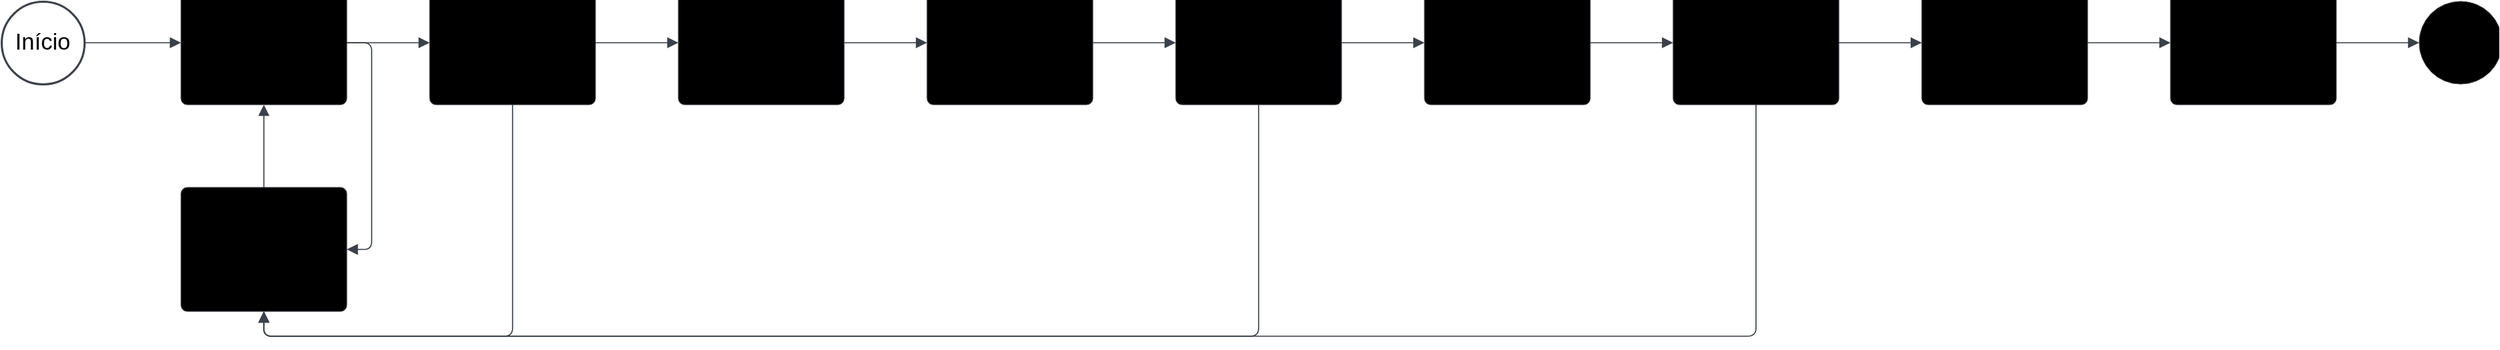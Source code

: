 <mxfile version="28.2.5">
  <diagram name="Página-1" id="plLOUN3M6H8fUQBdUBBy">
    <mxGraphModel dx="2043" dy="1050" grid="1" gridSize="10" guides="1" tooltips="1" connect="1" arrows="1" fold="1" page="1" pageScale="1" pageWidth="1169" pageHeight="827" math="0" shadow="0">
      <root>
        <mxCell id="0" />
        <mxCell id="1" parent="0" />
        <mxCell id="EY71eygcpZmccbt1ihIs-6" value="Início" style="html=1;overflow=block;blockSpacing=1;whiteSpace=wrap;ellipse;fontSize=16.7;fontColor=default;spacing=3.8;strokeColor=light-dark(#3A414A,#FFFFFF);strokeOpacity=100;fillOpacity=100;rounded=1;absoluteArcSize=1;arcSize=9;fillColor=#ffffff;strokeWidth=1.5;lucidId=~K.TMLgR4tnf;labelBorderColor=none;" vertex="1" parent="1">
          <mxGeometry x="30" y="75" width="60" height="60" as="geometry" />
        </mxCell>
        <mxCell id="EY71eygcpZmccbt1ihIs-7" value="Verificação" style="html=1;overflow=block;blockSpacing=1;whiteSpace=wrap;fontSize=16.7;spacing=9;strokeColor=light-dark(#3A414A,#FFFFFF);rounded=1;absoluteArcSize=1;arcSize=9;fillColor=#unset;strokeWidth=NaN;lucidId=lL.TjXbz1W_f;labelBorderColor=none;" vertex="1" parent="1">
          <mxGeometry x="160" y="60" width="120" height="90" as="geometry" />
        </mxCell>
        <mxCell id="EY71eygcpZmccbt1ihIs-8" value="" style="html=1;jettySize=18;whiteSpace=wrap;fontSize=13;strokeColor=light-dark(#3A414A,#FFFFFF);strokeOpacity=100;strokeWidth=0.8;rounded=1;arcSize=12;edgeStyle=orthogonalEdgeStyle;startArrow=none;endArrow=block;endFill=1;exitX=1;exitY=0.5;exitPerimeter=0;entryX=0;entryY=0.5;entryPerimeter=0;lucidId=EL.ToyzwOHqY;labelBorderColor=none;" edge="1" parent="1" source="EY71eygcpZmccbt1ihIs-6" target="EY71eygcpZmccbt1ihIs-7">
          <mxGeometry width="100" height="100" relative="1" as="geometry">
            <Array as="points" />
          </mxGeometry>
        </mxCell>
        <mxCell id="EY71eygcpZmccbt1ihIs-9" value="Revisão" style="html=1;overflow=block;blockSpacing=1;whiteSpace=wrap;fontSize=16.7;spacing=9;strokeColor=light-dark(#3A414A,#FFFFFF);rounded=1;absoluteArcSize=1;arcSize=9;fillColor=#unset;strokeWidth=NaN;lucidId=YL.TOTxe-Rbw;labelBorderColor=none;" vertex="1" parent="1">
          <mxGeometry x="160" y="210" width="120" height="90" as="geometry" />
        </mxCell>
        <mxCell id="EY71eygcpZmccbt1ihIs-10" value="" style="html=1;jettySize=18;whiteSpace=wrap;fontSize=13;strokeColor=light-dark(#3A414A,#FFFFFF);strokeOpacity=100;strokeWidth=0.8;rounded=1;arcSize=12;edgeStyle=orthogonalEdgeStyle;startArrow=none;endArrow=block;endFill=1;exitX=0.5;exitY=0;exitPerimeter=0;entryX=0.5;entryY=1;entryPerimeter=0;lucidId=6L.TPgVfAIPn;labelBorderColor=none;" edge="1" parent="1" source="EY71eygcpZmccbt1ihIs-9" target="EY71eygcpZmccbt1ihIs-7">
          <mxGeometry width="100" height="100" relative="1" as="geometry">
            <Array as="points" />
          </mxGeometry>
        </mxCell>
        <mxCell id="EY71eygcpZmccbt1ihIs-11" value="" style="html=1;jettySize=18;whiteSpace=wrap;fontSize=13;strokeColor=light-dark(#3A414A,#FFFFFF);strokeOpacity=100;strokeWidth=0.8;rounded=1;arcSize=12;edgeStyle=orthogonalEdgeStyle;startArrow=none;endArrow=block;endFill=1;exitX=1;exitY=0.5;exitPerimeter=0;entryX=0;entryY=0.5;entryPerimeter=0;lucidId=eM.TLTPXf5lN;labelBorderColor=none;" edge="1" parent="1" source="EY71eygcpZmccbt1ihIs-7" target="EY71eygcpZmccbt1ihIs-12">
          <mxGeometry width="100" height="100" relative="1" as="geometry">
            <Array as="points" />
          </mxGeometry>
        </mxCell>
        <mxCell id="EY71eygcpZmccbt1ihIs-12" value="Aprovação" style="html=1;overflow=block;blockSpacing=1;whiteSpace=wrap;fontSize=16.7;spacing=9;strokeColor=light-dark(#3A414A,#FFFFFF);rounded=1;absoluteArcSize=1;arcSize=9;fillColor=#unset;strokeWidth=NaN;lucidId=eM.TsLl.JaO.;labelBorderColor=none;" vertex="1" parent="1">
          <mxGeometry x="340" y="60" width="120" height="90" as="geometry" />
        </mxCell>
        <mxCell id="EY71eygcpZmccbt1ihIs-13" value="" style="html=1;jettySize=18;whiteSpace=wrap;fontSize=13;strokeColor=light-dark(#3A414A,#FFFFFF);strokeOpacity=100;strokeWidth=0.8;rounded=1;arcSize=12;edgeStyle=orthogonalEdgeStyle;startArrow=none;endArrow=block;endFill=1;exitX=1;exitY=0.5;exitPerimeter=0;entryX=1;entryY=0.5;entryPerimeter=0;lucidId=kM.TqGGHO5n9;labelBorderColor=none;" edge="1" parent="1" source="EY71eygcpZmccbt1ihIs-7" target="EY71eygcpZmccbt1ihIs-9">
          <mxGeometry width="100" height="100" relative="1" as="geometry">
            <Array as="points" />
          </mxGeometry>
        </mxCell>
        <mxCell id="EY71eygcpZmccbt1ihIs-14" value="" style="html=1;jettySize=18;whiteSpace=wrap;fontSize=13;strokeColor=light-dark(#3A414A,#FFFFFF);strokeOpacity=100;strokeWidth=0.8;rounded=1;arcSize=12;edgeStyle=orthogonalEdgeStyle;startArrow=none;endArrow=block;endFill=1;exitX=1;exitY=0.5;exitPerimeter=0;entryX=0;entryY=0.5;entryPerimeter=0;lucidId=LM.TXk9nII0g;labelBorderColor=none;" edge="1" parent="1" source="EY71eygcpZmccbt1ihIs-12" target="EY71eygcpZmccbt1ihIs-15">
          <mxGeometry width="100" height="100" relative="1" as="geometry">
            <Array as="points" />
          </mxGeometry>
        </mxCell>
        <mxCell id="EY71eygcpZmccbt1ihIs-15" value="Emessão" style="html=1;overflow=block;blockSpacing=1;whiteSpace=wrap;fontSize=16.7;spacing=9;strokeColor=light-dark(#3A414A,#FFFFFF);rounded=1;absoluteArcSize=1;arcSize=9;fillColor=#unset;strokeWidth=NaN;lucidId=LM.TKV7hh1KQ;labelBorderColor=none;" vertex="1" parent="1">
          <mxGeometry x="520" y="60" width="120" height="90" as="geometry" />
        </mxCell>
        <mxCell id="EY71eygcpZmccbt1ihIs-16" value="" style="html=1;jettySize=18;whiteSpace=wrap;fontSize=13;strokeColor=light-dark(#3A414A,#FFFFFF);strokeOpacity=100;strokeWidth=0.8;rounded=1;arcSize=12;edgeStyle=orthogonalEdgeStyle;startArrow=none;endArrow=block;endFill=1;exitX=1;exitY=0.5;exitPerimeter=0;entryX=0;entryY=0.5;entryPerimeter=0;lucidId=1M.TkScvCzBd;labelBorderColor=none;" edge="1" parent="1" source="EY71eygcpZmccbt1ihIs-15" target="EY71eygcpZmccbt1ihIs-17">
          <mxGeometry width="100" height="100" relative="1" as="geometry">
            <Array as="points" />
          </mxGeometry>
        </mxCell>
        <mxCell id="EY71eygcpZmccbt1ihIs-17" value="Comentários Cliente" style="html=1;overflow=block;blockSpacing=1;whiteSpace=wrap;fontSize=16.7;spacing=9;strokeColor=light-dark(#3A414A,#FFFFFF);rounded=1;absoluteArcSize=1;arcSize=9;fillColor=#unset;strokeWidth=NaN;lucidId=1M.Tl2ELYbla;labelBorderColor=none;" vertex="1" parent="1">
          <mxGeometry x="700" y="60" width="120" height="90" as="geometry" />
        </mxCell>
        <mxCell id="EY71eygcpZmccbt1ihIs-18" value="" style="html=1;jettySize=18;whiteSpace=wrap;fontSize=13;strokeColor=light-dark(#3A414A,#FFFFFF);strokeOpacity=100;strokeWidth=0.8;rounded=1;arcSize=12;edgeStyle=orthogonalEdgeStyle;startArrow=none;endArrow=block;endFill=1;exitX=1;exitY=0.5;exitPerimeter=0;entryX=0;entryY=0.5;entryPerimeter=0;lucidId=kN.TwBDBM6n6;labelBorderColor=none;" edge="1" parent="1" source="EY71eygcpZmccbt1ihIs-17" target="EY71eygcpZmccbt1ihIs-19">
          <mxGeometry width="100" height="100" relative="1" as="geometry">
            <Array as="points" />
          </mxGeometry>
        </mxCell>
        <mxCell id="EY71eygcpZmccbt1ihIs-19" value="Análise Retorno Cliente" style="html=1;overflow=block;blockSpacing=1;whiteSpace=wrap;fontSize=16.7;spacing=9;strokeColor=light-dark(#3A414A,#FFFFFF);rounded=1;absoluteArcSize=1;arcSize=9;fillColor=#unset;strokeWidth=NaN;lucidId=kN.TTYw-TDhO;labelBorderColor=none;" vertex="1" parent="1">
          <mxGeometry x="880" y="60" width="120" height="90" as="geometry" />
        </mxCell>
        <mxCell id="EY71eygcpZmccbt1ihIs-20" value="" style="html=1;jettySize=18;whiteSpace=wrap;fontSize=13;strokeColor=light-dark(#3A414A,#FFFFFF);strokeOpacity=100;strokeWidth=0.8;rounded=1;arcSize=12;edgeStyle=orthogonalEdgeStyle;startArrow=none;endArrow=block;endFill=1;exitX=1;exitY=0.5;exitPerimeter=0;entryX=0;entryY=0.5;entryPerimeter=0;lucidId=ZN.ThPNdN~2E;labelBorderColor=none;" edge="1" parent="1" source="EY71eygcpZmccbt1ihIs-19" target="EY71eygcpZmccbt1ihIs-21">
          <mxGeometry width="100" height="100" relative="1" as="geometry">
            <Array as="points" />
          </mxGeometry>
        </mxCell>
        <mxCell id="EY71eygcpZmccbt1ihIs-21" value="Comentários Proprietário" style="html=1;overflow=block;blockSpacing=1;whiteSpace=wrap;fontSize=16.7;spacing=9;strokeColor=light-dark(#3A414A,#FFFFFF);rounded=1;absoluteArcSize=1;arcSize=9;fillColor=#unset;strokeWidth=NaN;lucidId=ZN.T.ww5w9uk;labelBorderColor=none;" vertex="1" parent="1">
          <mxGeometry x="1060" y="60" width="120" height="90" as="geometry" />
        </mxCell>
        <mxCell id="EY71eygcpZmccbt1ihIs-22" value="" style="html=1;jettySize=18;whiteSpace=wrap;fontSize=13;strokeColor=light-dark(#3A414A,#FFFFFF);strokeOpacity=100;strokeWidth=0.8;rounded=1;arcSize=12;edgeStyle=orthogonalEdgeStyle;startArrow=none;endArrow=block;endFill=1;exitX=1;exitY=0.5;exitPerimeter=0;entryX=0;entryY=0.5;entryPerimeter=0;lucidId=yO.T93v28nGW;labelBorderColor=none;" edge="1" parent="1" source="EY71eygcpZmccbt1ihIs-21" target="EY71eygcpZmccbt1ihIs-23">
          <mxGeometry width="100" height="100" relative="1" as="geometry">
            <Array as="points" />
          </mxGeometry>
        </mxCell>
        <mxCell id="EY71eygcpZmccbt1ihIs-23" value="Análise Técnica" style="html=1;overflow=block;blockSpacing=1;whiteSpace=wrap;fontSize=16.7;spacing=9;strokeColor=light-dark(#3A414A,#FFFFFF);rounded=1;absoluteArcSize=1;arcSize=9;fillColor=#unset;strokeWidth=NaN;lucidId=yO.T6BanWlg0;labelBorderColor=none;" vertex="1" parent="1">
          <mxGeometry x="1240" y="60" width="120" height="90" as="geometry" />
        </mxCell>
        <mxCell id="EY71eygcpZmccbt1ihIs-24" value="" style="html=1;jettySize=18;whiteSpace=wrap;fontSize=13;strokeColor=light-dark(#3A414A,#FFFFFF);strokeOpacity=100;strokeWidth=0.8;rounded=1;arcSize=12;edgeStyle=orthogonalEdgeStyle;startArrow=none;endArrow=block;endFill=1;exitX=0.5;exitY=1;exitPerimeter=0;entryX=0.5;entryY=1;entryPerimeter=0;lucidId=UO.TfRtg.Q73;labelBorderColor=none;" edge="1" parent="1" source="EY71eygcpZmccbt1ihIs-23" target="EY71eygcpZmccbt1ihIs-9">
          <mxGeometry width="100" height="100" relative="1" as="geometry">
            <Array as="points" />
          </mxGeometry>
        </mxCell>
        <mxCell id="EY71eygcpZmccbt1ihIs-25" value="" style="html=1;jettySize=18;whiteSpace=wrap;fontSize=13;strokeColor=light-dark(#3A414A,#FFFFFF);strokeOpacity=100;strokeWidth=0.8;rounded=1;arcSize=12;edgeStyle=orthogonalEdgeStyle;startArrow=none;endArrow=block;endFill=1;exitX=0.5;exitY=1;exitPerimeter=0;entryX=0.5;entryY=1;entryPerimeter=0;lucidId=ZO.TOSeRWyRw;labelBorderColor=none;" edge="1" parent="1" source="EY71eygcpZmccbt1ihIs-12" target="EY71eygcpZmccbt1ihIs-9">
          <mxGeometry width="100" height="100" relative="1" as="geometry">
            <Array as="points" />
          </mxGeometry>
        </mxCell>
        <mxCell id="EY71eygcpZmccbt1ihIs-26" value="" style="html=1;jettySize=18;whiteSpace=wrap;fontSize=13;strokeColor=light-dark(#3A414A,#FFFFFF);strokeOpacity=100;strokeWidth=0.8;rounded=1;arcSize=12;edgeStyle=orthogonalEdgeStyle;startArrow=none;endArrow=block;endFill=1;exitX=0.5;exitY=1;exitPerimeter=0;entryX=0.5;entryY=1;entryPerimeter=0;lucidId=eP.TqyyhxGAp;labelBorderColor=none;" edge="1" parent="1" source="EY71eygcpZmccbt1ihIs-19" target="EY71eygcpZmccbt1ihIs-9">
          <mxGeometry width="100" height="100" relative="1" as="geometry">
            <Array as="points" />
          </mxGeometry>
        </mxCell>
        <mxCell id="EY71eygcpZmccbt1ihIs-27" value="" style="html=1;jettySize=18;whiteSpace=wrap;fontSize=13;strokeColor=light-dark(#3A414A,#FFFFFF);strokeOpacity=100;strokeWidth=0.8;rounded=1;arcSize=12;edgeStyle=orthogonalEdgeStyle;startArrow=none;endArrow=block;endFill=1;exitX=1;exitY=0.5;exitPerimeter=0;entryX=0;entryY=0.5;entryPerimeter=0;lucidId=2P.T2FWmY.7~;labelBorderColor=none;" edge="1" parent="1" source="EY71eygcpZmccbt1ihIs-23" target="EY71eygcpZmccbt1ihIs-28">
          <mxGeometry width="100" height="100" relative="1" as="geometry">
            <Array as="points" />
          </mxGeometry>
        </mxCell>
        <mxCell id="EY71eygcpZmccbt1ihIs-28" value="Revisão Aprovado" style="html=1;overflow=block;blockSpacing=1;whiteSpace=wrap;fontSize=16.7;spacing=9;strokeColor=light-dark(#3A414A,#FFFFFF);rounded=1;absoluteArcSize=1;arcSize=9;fillColor=#unset;strokeWidth=NaN;lucidId=2P.T1WC3r4QT;labelBorderColor=none;" vertex="1" parent="1">
          <mxGeometry x="1420" y="60" width="120" height="90" as="geometry" />
        </mxCell>
        <mxCell id="EY71eygcpZmccbt1ihIs-29" value="" style="html=1;jettySize=18;whiteSpace=wrap;fontSize=13;strokeColor=light-dark(#3A414A,#FFFFFF);strokeOpacity=100;strokeWidth=0.8;rounded=1;arcSize=12;edgeStyle=orthogonalEdgeStyle;startArrow=none;endArrow=block;endFill=1;exitX=1;exitY=0.5;exitPerimeter=0;entryX=0;entryY=0.5;entryPerimeter=0;lucidId=pQ.TNEu_WW2O;labelBorderColor=none;" edge="1" parent="1" source="EY71eygcpZmccbt1ihIs-28" target="EY71eygcpZmccbt1ihIs-30">
          <mxGeometry width="100" height="100" relative="1" as="geometry">
            <Array as="points" />
          </mxGeometry>
        </mxCell>
        <mxCell id="EY71eygcpZmccbt1ihIs-30" value="Emissão Aprovado" style="html=1;overflow=block;blockSpacing=1;whiteSpace=wrap;fontSize=16.7;spacing=9;strokeColor=light-dark(#3A414A,#FFFFFF);rounded=1;absoluteArcSize=1;arcSize=9;fillColor=#unset;strokeWidth=NaN;lucidId=pQ.T9I5OZi.t;labelBorderColor=none;" vertex="1" parent="1">
          <mxGeometry x="1600" y="60" width="120" height="90" as="geometry" />
        </mxCell>
        <mxCell id="EY71eygcpZmccbt1ihIs-31" value="Fim" style="html=1;overflow=block;blockSpacing=1;whiteSpace=wrap;ellipse;fontSize=16.7;spacing=3.8;strokeColor=light-dark(#3A414A,#FFFFFF);rounded=1;absoluteArcSize=1;arcSize=9;fillColor=#unset;strokeWidth=NaN;lucidId=IQ.TwKdiUgV3;labelBorderColor=none;" vertex="1" parent="1">
          <mxGeometry x="1780" y="75" width="60" height="60" as="geometry" />
        </mxCell>
        <mxCell id="EY71eygcpZmccbt1ihIs-32" value="" style="html=1;jettySize=18;whiteSpace=wrap;fontSize=13;strokeColor=light-dark(#3A414A,#FFFFFF);strokeOpacity=100;strokeWidth=0.8;rounded=1;arcSize=12;edgeStyle=orthogonalEdgeStyle;startArrow=none;endArrow=block;endFill=1;exitX=1;exitY=0.5;exitPerimeter=0;entryX=0;entryY=0.5;entryPerimeter=0;lucidId=PQ.TLCfZT_2y;labelBorderColor=none;" edge="1" parent="1" source="EY71eygcpZmccbt1ihIs-30" target="EY71eygcpZmccbt1ihIs-31">
          <mxGeometry width="100" height="100" relative="1" as="geometry">
            <Array as="points" />
          </mxGeometry>
        </mxCell>
      </root>
    </mxGraphModel>
  </diagram>
</mxfile>
